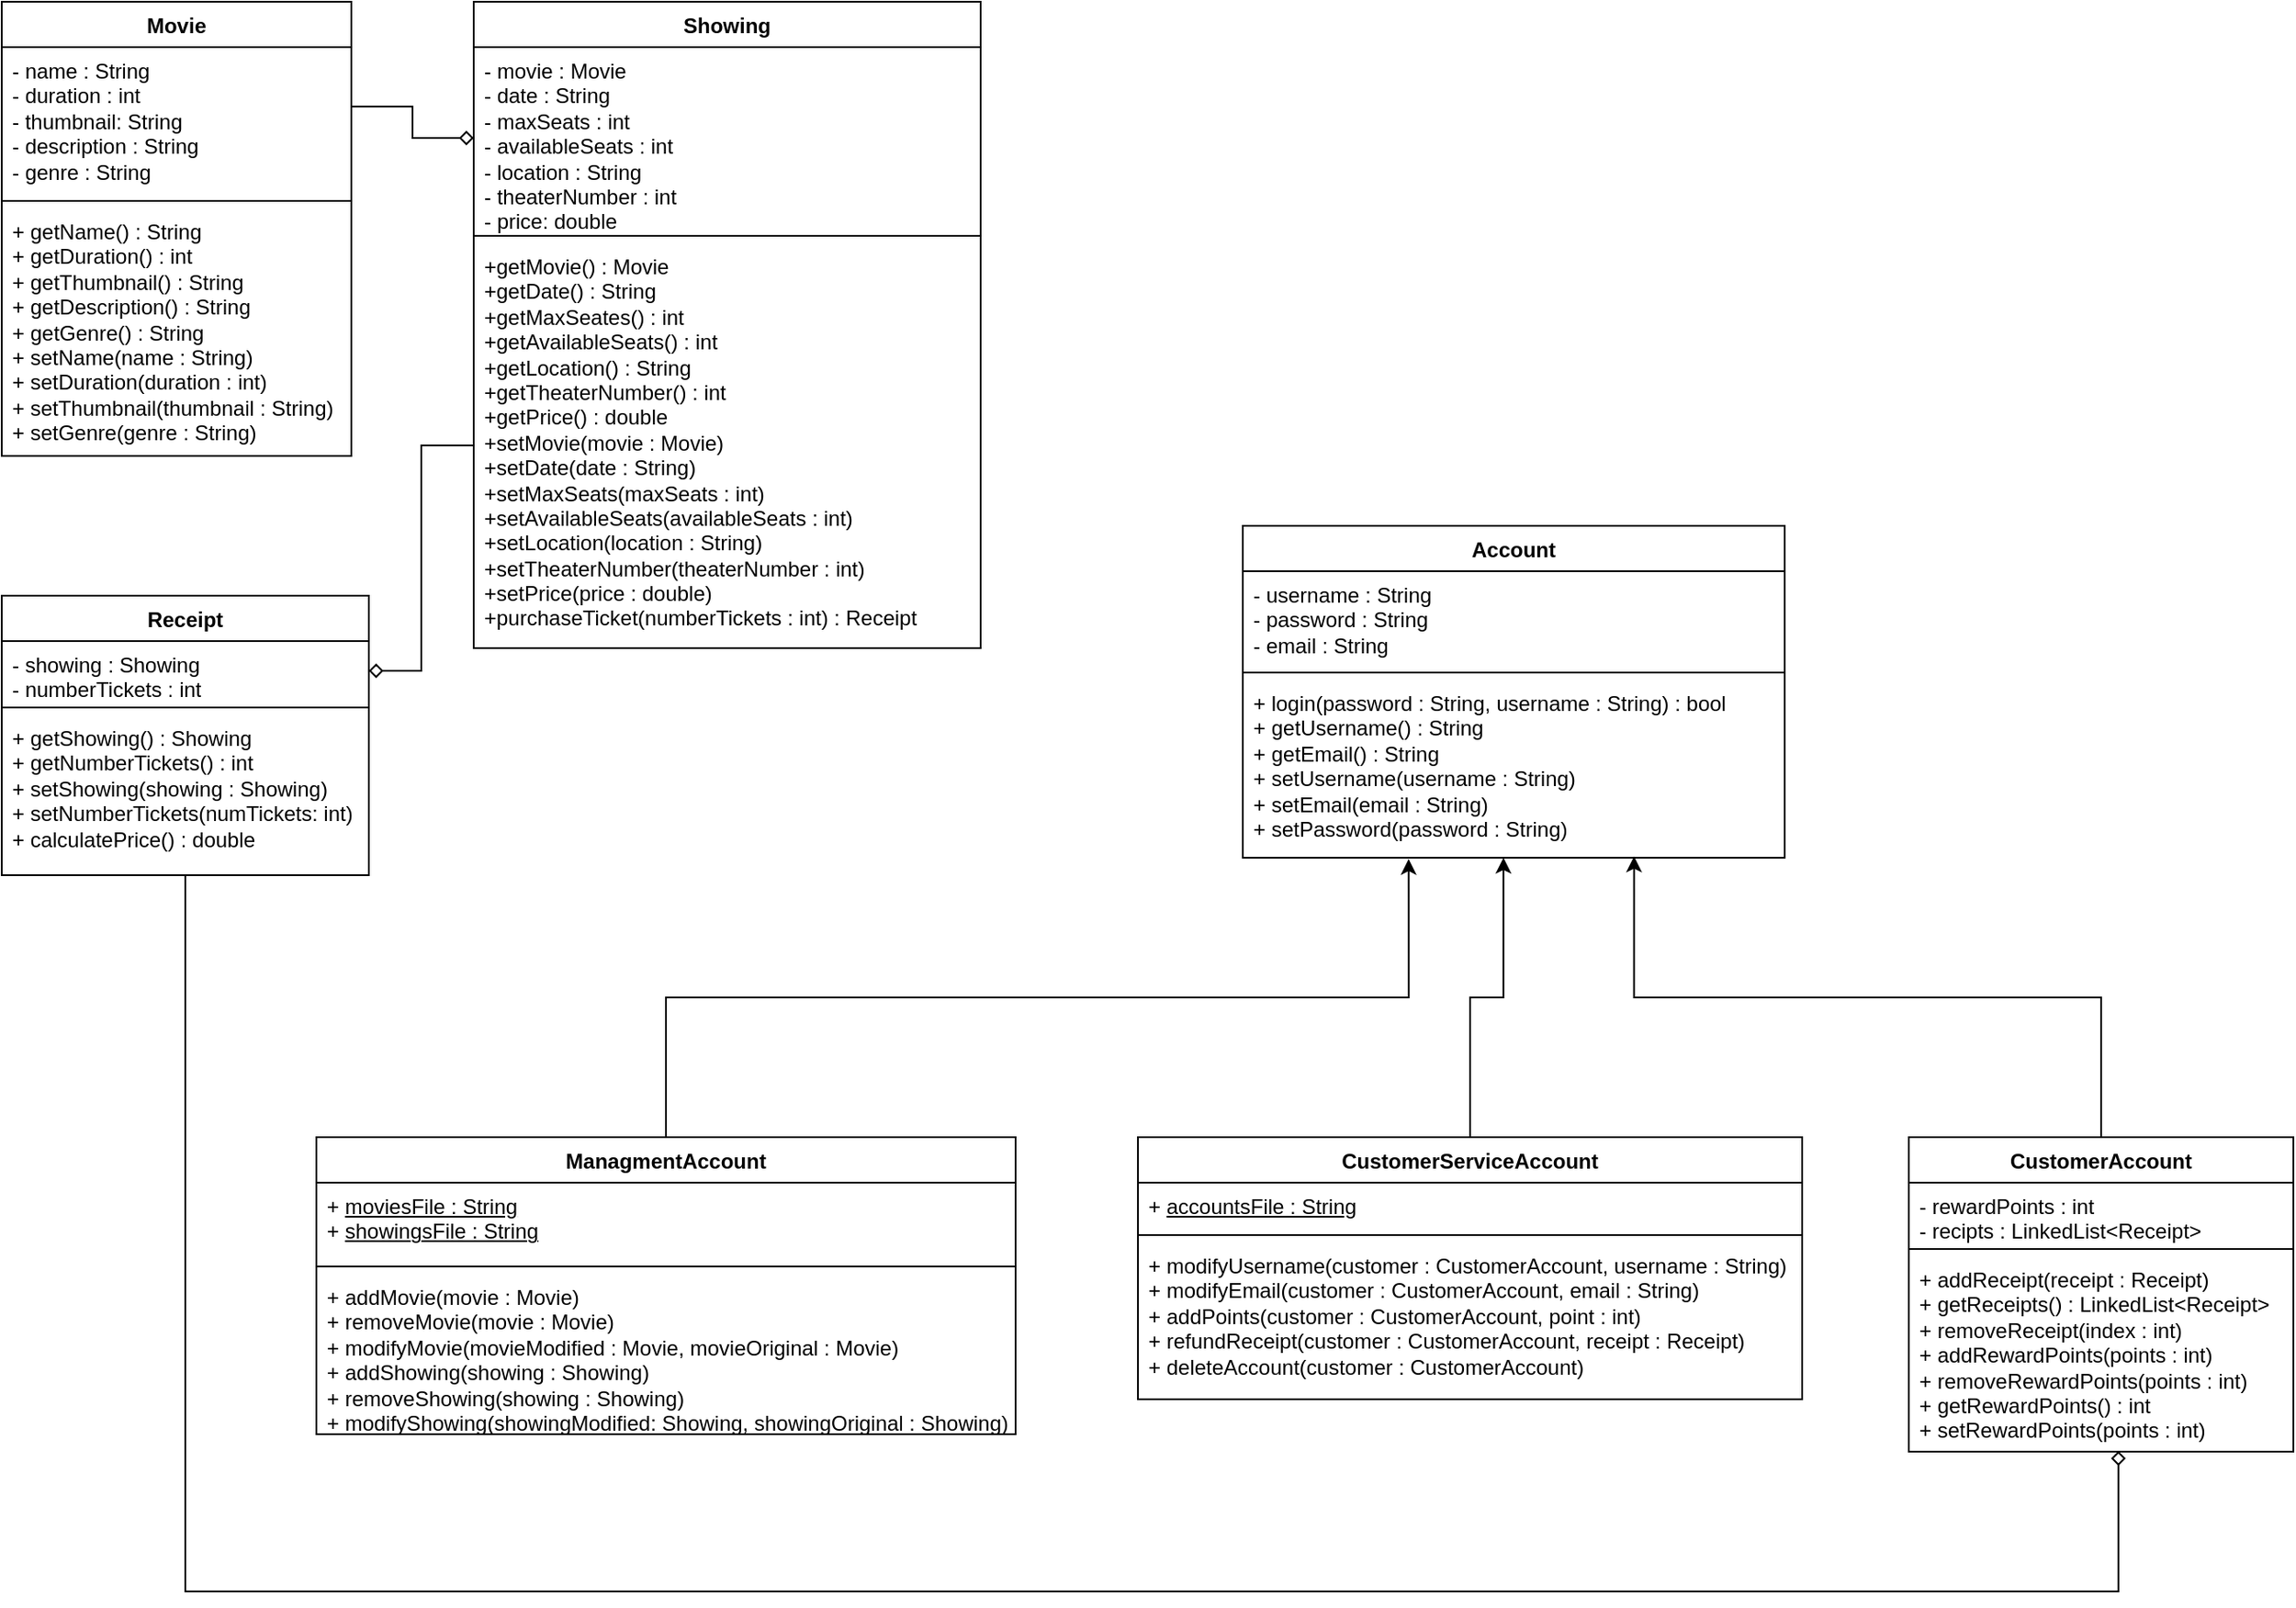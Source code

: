 <mxfile version="24.7.17">
  <diagram id="C5RBs43oDa-KdzZeNtuy" name="Page-1">
    <mxGraphModel dx="2901" dy="1104" grid="1" gridSize="10" guides="1" tooltips="1" connect="1" arrows="1" fold="1" page="1" pageScale="1" pageWidth="827" pageHeight="1169" math="0" shadow="0">
      <root>
        <mxCell id="WIyWlLk6GJQsqaUBKTNV-0" />
        <mxCell id="WIyWlLk6GJQsqaUBKTNV-1" parent="WIyWlLk6GJQsqaUBKTNV-0" />
        <mxCell id="SndQBwJRX5r1R-heTLwh-0" value="Account" style="swimlane;fontStyle=1;align=center;verticalAlign=top;childLayout=stackLayout;horizontal=1;startSize=26;horizontalStack=0;resizeParent=1;resizeParentMax=0;resizeLast=0;collapsible=1;marginBottom=0;whiteSpace=wrap;html=1;" parent="WIyWlLk6GJQsqaUBKTNV-1" vertex="1">
          <mxGeometry x="-70" y="520" width="310" height="190" as="geometry" />
        </mxCell>
        <mxCell id="SndQBwJRX5r1R-heTLwh-1" value="- username : String&lt;div&gt;- password : String&lt;/div&gt;&lt;div&gt;- email : String&lt;/div&gt;" style="text;strokeColor=none;fillColor=none;align=left;verticalAlign=top;spacingLeft=4;spacingRight=4;overflow=hidden;rotatable=0;points=[[0,0.5],[1,0.5]];portConstraint=eastwest;whiteSpace=wrap;html=1;" parent="SndQBwJRX5r1R-heTLwh-0" vertex="1">
          <mxGeometry y="26" width="310" height="54" as="geometry" />
        </mxCell>
        <mxCell id="SndQBwJRX5r1R-heTLwh-2" value="" style="line;strokeWidth=1;fillColor=none;align=left;verticalAlign=middle;spacingTop=-1;spacingLeft=3;spacingRight=3;rotatable=0;labelPosition=right;points=[];portConstraint=eastwest;strokeColor=inherit;" parent="SndQBwJRX5r1R-heTLwh-0" vertex="1">
          <mxGeometry y="80" width="310" height="8" as="geometry" />
        </mxCell>
        <mxCell id="SndQBwJRX5r1R-heTLwh-3" value="+ login(password : String, username : String) : bool&lt;div&gt;+ getUsername() : String&lt;br&gt;&lt;/div&gt;&lt;div&gt;+ getEmail() : String&lt;/div&gt;&lt;div&gt;+ setUsername(username : String)&lt;/div&gt;&lt;div&gt;+ setEmail(email : String)&lt;/div&gt;&lt;div&gt;+ setPassword(password : String)&lt;/div&gt;" style="text;strokeColor=none;fillColor=none;align=left;verticalAlign=top;spacingLeft=4;spacingRight=4;overflow=hidden;rotatable=0;points=[[0,0.5],[1,0.5]];portConstraint=eastwest;whiteSpace=wrap;html=1;" parent="SndQBwJRX5r1R-heTLwh-0" vertex="1">
          <mxGeometry y="88" width="310" height="102" as="geometry" />
        </mxCell>
        <mxCell id="SndQBwJRX5r1R-heTLwh-4" value="CustomerAccount" style="swimlane;fontStyle=1;align=center;verticalAlign=top;childLayout=stackLayout;horizontal=1;startSize=26;horizontalStack=0;resizeParent=1;resizeParentMax=0;resizeLast=0;collapsible=1;marginBottom=0;whiteSpace=wrap;html=1;" parent="WIyWlLk6GJQsqaUBKTNV-1" vertex="1">
          <mxGeometry x="311" y="870" width="220" height="180" as="geometry" />
        </mxCell>
        <mxCell id="SndQBwJRX5r1R-heTLwh-5" value="- rewardPoints : int&lt;div&gt;- recipts : LinkedList&amp;lt;Receipt&amp;gt;&lt;/div&gt;" style="text;strokeColor=none;fillColor=none;align=left;verticalAlign=top;spacingLeft=4;spacingRight=4;overflow=hidden;rotatable=0;points=[[0,0.5],[1,0.5]];portConstraint=eastwest;whiteSpace=wrap;html=1;" parent="SndQBwJRX5r1R-heTLwh-4" vertex="1">
          <mxGeometry y="26" width="220" height="34" as="geometry" />
        </mxCell>
        <mxCell id="SndQBwJRX5r1R-heTLwh-6" value="" style="line;strokeWidth=1;fillColor=none;align=left;verticalAlign=middle;spacingTop=-1;spacingLeft=3;spacingRight=3;rotatable=0;labelPosition=right;points=[];portConstraint=eastwest;strokeColor=inherit;" parent="SndQBwJRX5r1R-heTLwh-4" vertex="1">
          <mxGeometry y="60" width="220" height="8" as="geometry" />
        </mxCell>
        <mxCell id="SndQBwJRX5r1R-heTLwh-7" value="+ addReceipt(receipt : Receipt)&lt;div&gt;+ getReceipts() : LinkedList&amp;lt;Receipt&amp;gt;&lt;/div&gt;&lt;div&gt;+ removeReceipt(index : int)&lt;/div&gt;&lt;div&gt;+ addRewardPoints(points : int)&lt;/div&gt;&lt;div&gt;+ removeRewardPoints(points : int)&lt;/div&gt;&lt;div&gt;+ getRewardPoints() : int&lt;/div&gt;&lt;div&gt;+ setRewardPoints(points : int)&lt;/div&gt;" style="text;strokeColor=none;fillColor=none;align=left;verticalAlign=top;spacingLeft=4;spacingRight=4;overflow=hidden;rotatable=0;points=[[0,0.5],[1,0.5]];portConstraint=eastwest;whiteSpace=wrap;html=1;" parent="SndQBwJRX5r1R-heTLwh-4" vertex="1">
          <mxGeometry y="68" width="220" height="112" as="geometry" />
        </mxCell>
        <mxCell id="SndQBwJRX5r1R-heTLwh-24" value="Showing" style="swimlane;fontStyle=1;align=center;verticalAlign=top;childLayout=stackLayout;horizontal=1;startSize=26;horizontalStack=0;resizeParent=1;resizeParentMax=0;resizeLast=0;collapsible=1;marginBottom=0;whiteSpace=wrap;html=1;" parent="WIyWlLk6GJQsqaUBKTNV-1" vertex="1">
          <mxGeometry x="-510" y="220" width="290" height="370" as="geometry" />
        </mxCell>
        <mxCell id="SndQBwJRX5r1R-heTLwh-25" value="- movie : Movie&lt;div&gt;- date : String&lt;/div&gt;&lt;div&gt;- maxSeats : int&lt;/div&gt;&lt;div&gt;- availableSeats : int&lt;/div&gt;&lt;div&gt;- location : String&lt;/div&gt;&lt;div&gt;- theaterNumber : int&lt;/div&gt;&lt;div&gt;- price: double&lt;/div&gt;" style="text;strokeColor=none;fillColor=none;align=left;verticalAlign=top;spacingLeft=4;spacingRight=4;overflow=hidden;rotatable=0;points=[[0,0.5],[1,0.5]];portConstraint=eastwest;whiteSpace=wrap;html=1;" parent="SndQBwJRX5r1R-heTLwh-24" vertex="1">
          <mxGeometry y="26" width="290" height="104" as="geometry" />
        </mxCell>
        <mxCell id="SndQBwJRX5r1R-heTLwh-26" value="" style="line;strokeWidth=1;fillColor=none;align=left;verticalAlign=middle;spacingTop=-1;spacingLeft=3;spacingRight=3;rotatable=0;labelPosition=right;points=[];portConstraint=eastwest;strokeColor=inherit;" parent="SndQBwJRX5r1R-heTLwh-24" vertex="1">
          <mxGeometry y="130" width="290" height="8" as="geometry" />
        </mxCell>
        <mxCell id="SndQBwJRX5r1R-heTLwh-27" value="&lt;div&gt;+getMovie() : Movie&lt;/div&gt;&lt;div&gt;+getDate() :&amp;nbsp;&lt;span style=&quot;background-color: initial;&quot;&gt;String&lt;/span&gt;&lt;/div&gt;&lt;div&gt;+getMaxSeates() : int&lt;/div&gt;&lt;div&gt;+getAvailableSeats() : int&lt;/div&gt;&lt;div&gt;+getLocation() : String&lt;/div&gt;&lt;div&gt;+getTheaterNumber() : int&lt;/div&gt;&lt;div&gt;+getPrice() : double&lt;/div&gt;&lt;div&gt;+setMovie(movie : Movie)&lt;/div&gt;&lt;div&gt;+setDate(date : String)&lt;/div&gt;&lt;div&gt;+setMaxSeats(maxSeats : int)&lt;/div&gt;&lt;div&gt;+setAvailableSeats(availableSeats : int)&lt;/div&gt;&lt;div&gt;+setLocation(location : String)&lt;/div&gt;&lt;div&gt;+setTheaterNumber(theaterNumber : int)&lt;/div&gt;&lt;div&gt;+setPrice(price : double)&lt;/div&gt;&lt;div&gt;+purchaseTicket(numberTickets : int) : Receipt&lt;/div&gt;&lt;div&gt;&lt;br&gt;&lt;/div&gt;" style="text;strokeColor=none;fillColor=none;align=left;verticalAlign=top;spacingLeft=4;spacingRight=4;overflow=hidden;rotatable=0;points=[[0,0.5],[1,0.5]];portConstraint=eastwest;whiteSpace=wrap;html=1;" parent="SndQBwJRX5r1R-heTLwh-24" vertex="1">
          <mxGeometry y="138" width="290" height="232" as="geometry" />
        </mxCell>
        <mxCell id="SndQBwJRX5r1R-heTLwh-28" value="Movie" style="swimlane;fontStyle=1;align=center;verticalAlign=top;childLayout=stackLayout;horizontal=1;startSize=26;horizontalStack=0;resizeParent=1;resizeParentMax=0;resizeLast=0;collapsible=1;marginBottom=0;whiteSpace=wrap;html=1;" parent="WIyWlLk6GJQsqaUBKTNV-1" vertex="1">
          <mxGeometry x="-780" y="220" width="200" height="260" as="geometry" />
        </mxCell>
        <mxCell id="SndQBwJRX5r1R-heTLwh-29" value="- name : String&lt;div&gt;- duration : int&lt;/div&gt;&lt;div&gt;- thumbnail: String&lt;/div&gt;&lt;div&gt;- description : String&lt;/div&gt;&lt;div&gt;- genre : String&lt;/div&gt;&lt;div&gt;&lt;br&gt;&lt;/div&gt;&lt;div&gt;&lt;br&gt;&lt;/div&gt;" style="text;strokeColor=none;fillColor=none;align=left;verticalAlign=top;spacingLeft=4;spacingRight=4;overflow=hidden;rotatable=0;points=[[0,0.5],[1,0.5]];portConstraint=eastwest;whiteSpace=wrap;html=1;" parent="SndQBwJRX5r1R-heTLwh-28" vertex="1">
          <mxGeometry y="26" width="200" height="84" as="geometry" />
        </mxCell>
        <mxCell id="SndQBwJRX5r1R-heTLwh-30" value="" style="line;strokeWidth=1;fillColor=none;align=left;verticalAlign=middle;spacingTop=-1;spacingLeft=3;spacingRight=3;rotatable=0;labelPosition=right;points=[];portConstraint=eastwest;strokeColor=inherit;" parent="SndQBwJRX5r1R-heTLwh-28" vertex="1">
          <mxGeometry y="110" width="200" height="8" as="geometry" />
        </mxCell>
        <mxCell id="SndQBwJRX5r1R-heTLwh-31" value="+ getName() : String&lt;div&gt;+ getDuration() : int&lt;/div&gt;&lt;div&gt;+ getThumbnail() : String&lt;/div&gt;&lt;div&gt;+ getDescription() : String&lt;/div&gt;&lt;div&gt;+ getGenre() : String&lt;/div&gt;&lt;div&gt;+ setName(name : String)&lt;/div&gt;&lt;div&gt;+ setDuration(duration : int)&lt;/div&gt;&lt;div&gt;+ setThumbnail(thumbnail : String)&lt;/div&gt;&lt;div&gt;+ setGenre(genre : String)&lt;/div&gt;" style="text;strokeColor=none;fillColor=none;align=left;verticalAlign=top;spacingLeft=4;spacingRight=4;overflow=hidden;rotatable=0;points=[[0,0.5],[1,0.5]];portConstraint=eastwest;whiteSpace=wrap;html=1;" parent="SndQBwJRX5r1R-heTLwh-28" vertex="1">
          <mxGeometry y="118" width="200" height="142" as="geometry" />
        </mxCell>
        <mxCell id="SndQBwJRX5r1R-heTLwh-32" style="edgeStyle=orthogonalEdgeStyle;rounded=0;orthogonalLoop=1;jettySize=auto;html=1;entryX=0;entryY=0.5;entryDx=0;entryDy=0;endArrow=diamond;endFill=0;" parent="WIyWlLk6GJQsqaUBKTNV-1" source="SndQBwJRX5r1R-heTLwh-29" target="SndQBwJRX5r1R-heTLwh-25" edge="1">
          <mxGeometry relative="1" as="geometry">
            <Array as="points">
              <mxPoint x="-545" y="280" />
              <mxPoint x="-545" y="298" />
            </Array>
          </mxGeometry>
        </mxCell>
        <mxCell id="acjV5M_IoJKQam2fpVWT-0" value="Receipt" style="swimlane;fontStyle=1;align=center;verticalAlign=top;childLayout=stackLayout;horizontal=1;startSize=26;horizontalStack=0;resizeParent=1;resizeParentMax=0;resizeLast=0;collapsible=1;marginBottom=0;whiteSpace=wrap;html=1;" vertex="1" parent="WIyWlLk6GJQsqaUBKTNV-1">
          <mxGeometry x="-780" y="560" width="210" height="160" as="geometry" />
        </mxCell>
        <mxCell id="acjV5M_IoJKQam2fpVWT-1" value="- showing : Showing&lt;div&gt;- numberTickets : int&lt;/div&gt;" style="text;strokeColor=none;fillColor=none;align=left;verticalAlign=top;spacingLeft=4;spacingRight=4;overflow=hidden;rotatable=0;points=[[0,0.5],[1,0.5]];portConstraint=eastwest;whiteSpace=wrap;html=1;" vertex="1" parent="acjV5M_IoJKQam2fpVWT-0">
          <mxGeometry y="26" width="210" height="34" as="geometry" />
        </mxCell>
        <mxCell id="acjV5M_IoJKQam2fpVWT-2" value="" style="line;strokeWidth=1;fillColor=none;align=left;verticalAlign=middle;spacingTop=-1;spacingLeft=3;spacingRight=3;rotatable=0;labelPosition=right;points=[];portConstraint=eastwest;strokeColor=inherit;" vertex="1" parent="acjV5M_IoJKQam2fpVWT-0">
          <mxGeometry y="60" width="210" height="8" as="geometry" />
        </mxCell>
        <mxCell id="acjV5M_IoJKQam2fpVWT-3" value="+ getShowing() : Showing&lt;div&gt;+ getNumberTickets() : int&lt;/div&gt;&lt;div&gt;+ setShowing(showing : Showing)&lt;/div&gt;&lt;div&gt;+ setNumberTickets(numTickets: int)&lt;/div&gt;&lt;div&gt;+ calculatePrice() : double&lt;/div&gt;" style="text;strokeColor=none;fillColor=none;align=left;verticalAlign=top;spacingLeft=4;spacingRight=4;overflow=hidden;rotatable=0;points=[[0,0.5],[1,0.5]];portConstraint=eastwest;whiteSpace=wrap;html=1;" vertex="1" parent="acjV5M_IoJKQam2fpVWT-0">
          <mxGeometry y="68" width="210" height="92" as="geometry" />
        </mxCell>
        <mxCell id="acjV5M_IoJKQam2fpVWT-22" value="ManagmentAccount" style="swimlane;fontStyle=1;align=center;verticalAlign=top;childLayout=stackLayout;horizontal=1;startSize=26;horizontalStack=0;resizeParent=1;resizeParentMax=0;resizeLast=0;collapsible=1;marginBottom=0;whiteSpace=wrap;html=1;" vertex="1" parent="WIyWlLk6GJQsqaUBKTNV-1">
          <mxGeometry x="-600" y="870" width="400" height="170" as="geometry" />
        </mxCell>
        <mxCell id="acjV5M_IoJKQam2fpVWT-23" value="+ &lt;u&gt;moviesFile : String&lt;/u&gt;&lt;div&gt;+ &lt;u&gt;showingsFile : String&lt;/u&gt;&lt;/div&gt;" style="text;strokeColor=none;fillColor=none;align=left;verticalAlign=top;spacingLeft=4;spacingRight=4;overflow=hidden;rotatable=0;points=[[0,0.5],[1,0.5]];portConstraint=eastwest;whiteSpace=wrap;html=1;" vertex="1" parent="acjV5M_IoJKQam2fpVWT-22">
          <mxGeometry y="26" width="400" height="44" as="geometry" />
        </mxCell>
        <mxCell id="acjV5M_IoJKQam2fpVWT-24" value="" style="line;strokeWidth=1;fillColor=none;align=left;verticalAlign=middle;spacingTop=-1;spacingLeft=3;spacingRight=3;rotatable=0;labelPosition=right;points=[];portConstraint=eastwest;strokeColor=inherit;" vertex="1" parent="acjV5M_IoJKQam2fpVWT-22">
          <mxGeometry y="70" width="400" height="8" as="geometry" />
        </mxCell>
        <mxCell id="acjV5M_IoJKQam2fpVWT-25" value="+ addMovie(movie : Movie)&lt;div&gt;+ removeMovie(movie : Movie)&lt;/div&gt;&lt;div&gt;+ modifyMovie(movieModified : Movie, movieOriginal : Movie)&lt;/div&gt;&lt;div&gt;+ addShowing(showing : Showing)&lt;/div&gt;&lt;div&gt;+ removeShowing(showing : Showing)&lt;/div&gt;&lt;div&gt;+ modifyShowing(showingModified: Showing, showingOriginal : Showing)&lt;/div&gt;" style="text;strokeColor=none;fillColor=none;align=left;verticalAlign=top;spacingLeft=4;spacingRight=4;overflow=hidden;rotatable=0;points=[[0,0.5],[1,0.5]];portConstraint=eastwest;whiteSpace=wrap;html=1;" vertex="1" parent="acjV5M_IoJKQam2fpVWT-22">
          <mxGeometry y="78" width="400" height="92" as="geometry" />
        </mxCell>
        <mxCell id="acjV5M_IoJKQam2fpVWT-26" style="edgeStyle=orthogonalEdgeStyle;rounded=0;orthogonalLoop=1;jettySize=auto;html=1;entryX=1;entryY=0.5;entryDx=0;entryDy=0;endArrow=diamond;endFill=0;" edge="1" parent="WIyWlLk6GJQsqaUBKTNV-1" source="SndQBwJRX5r1R-heTLwh-27" target="acjV5M_IoJKQam2fpVWT-1">
          <mxGeometry relative="1" as="geometry" />
        </mxCell>
        <mxCell id="acjV5M_IoJKQam2fpVWT-29" value="CustomerServiceAccount" style="swimlane;fontStyle=1;align=center;verticalAlign=top;childLayout=stackLayout;horizontal=1;startSize=26;horizontalStack=0;resizeParent=1;resizeParentMax=0;resizeLast=0;collapsible=1;marginBottom=0;whiteSpace=wrap;html=1;" vertex="1" parent="WIyWlLk6GJQsqaUBKTNV-1">
          <mxGeometry x="-130" y="870" width="380" height="150" as="geometry" />
        </mxCell>
        <mxCell id="acjV5M_IoJKQam2fpVWT-30" value="+ &lt;u&gt;accountsFile : String&lt;/u&gt;" style="text;strokeColor=none;fillColor=none;align=left;verticalAlign=top;spacingLeft=4;spacingRight=4;overflow=hidden;rotatable=0;points=[[0,0.5],[1,0.5]];portConstraint=eastwest;whiteSpace=wrap;html=1;" vertex="1" parent="acjV5M_IoJKQam2fpVWT-29">
          <mxGeometry y="26" width="380" height="26" as="geometry" />
        </mxCell>
        <mxCell id="acjV5M_IoJKQam2fpVWT-31" value="" style="line;strokeWidth=1;fillColor=none;align=left;verticalAlign=middle;spacingTop=-1;spacingLeft=3;spacingRight=3;rotatable=0;labelPosition=right;points=[];portConstraint=eastwest;strokeColor=inherit;" vertex="1" parent="acjV5M_IoJKQam2fpVWT-29">
          <mxGeometry y="52" width="380" height="8" as="geometry" />
        </mxCell>
        <mxCell id="acjV5M_IoJKQam2fpVWT-32" value="+ modifyUsername(customer : CustomerAccount, username : String)&lt;div&gt;+ modifyEmail(customer : CustomerAccount, email : String)&lt;/div&gt;&lt;div&gt;+ addPoints(customer : CustomerAccount, point : int)&lt;/div&gt;&lt;div&gt;+ refundReceipt(customer : CustomerAccount, receipt : Receipt)&lt;/div&gt;&lt;div&gt;+ deleteAccount(customer : CustomerAccount)&lt;/div&gt;" style="text;strokeColor=none;fillColor=none;align=left;verticalAlign=top;spacingLeft=4;spacingRight=4;overflow=hidden;rotatable=0;points=[[0,0.5],[1,0.5]];portConstraint=eastwest;whiteSpace=wrap;html=1;" vertex="1" parent="acjV5M_IoJKQam2fpVWT-29">
          <mxGeometry y="60" width="380" height="90" as="geometry" />
        </mxCell>
        <mxCell id="acjV5M_IoJKQam2fpVWT-33" style="edgeStyle=orthogonalEdgeStyle;rounded=0;orthogonalLoop=1;jettySize=auto;html=1;entryX=0.722;entryY=0.993;entryDx=0;entryDy=0;entryPerimeter=0;" edge="1" parent="WIyWlLk6GJQsqaUBKTNV-1" source="SndQBwJRX5r1R-heTLwh-4" target="SndQBwJRX5r1R-heTLwh-3">
          <mxGeometry relative="1" as="geometry" />
        </mxCell>
        <mxCell id="acjV5M_IoJKQam2fpVWT-34" style="edgeStyle=orthogonalEdgeStyle;rounded=0;orthogonalLoop=1;jettySize=auto;html=1;entryX=0.481;entryY=1;entryDx=0;entryDy=0;entryPerimeter=0;" edge="1" parent="WIyWlLk6GJQsqaUBKTNV-1" source="acjV5M_IoJKQam2fpVWT-29" target="SndQBwJRX5r1R-heTLwh-3">
          <mxGeometry relative="1" as="geometry" />
        </mxCell>
        <mxCell id="acjV5M_IoJKQam2fpVWT-35" style="edgeStyle=orthogonalEdgeStyle;rounded=0;orthogonalLoop=1;jettySize=auto;html=1;entryX=0.306;entryY=1.007;entryDx=0;entryDy=0;entryPerimeter=0;" edge="1" parent="WIyWlLk6GJQsqaUBKTNV-1" source="acjV5M_IoJKQam2fpVWT-22" target="SndQBwJRX5r1R-heTLwh-3">
          <mxGeometry relative="1" as="geometry" />
        </mxCell>
        <mxCell id="acjV5M_IoJKQam2fpVWT-36" style="edgeStyle=orthogonalEdgeStyle;rounded=0;orthogonalLoop=1;jettySize=auto;html=1;entryX=0.545;entryY=0.997;entryDx=0;entryDy=0;entryPerimeter=0;endArrow=diamond;endFill=0;" edge="1" parent="WIyWlLk6GJQsqaUBKTNV-1" source="acjV5M_IoJKQam2fpVWT-0" target="SndQBwJRX5r1R-heTLwh-7">
          <mxGeometry relative="1" as="geometry">
            <Array as="points">
              <mxPoint x="-675" y="1130" />
              <mxPoint x="431" y="1130" />
            </Array>
          </mxGeometry>
        </mxCell>
      </root>
    </mxGraphModel>
  </diagram>
</mxfile>
